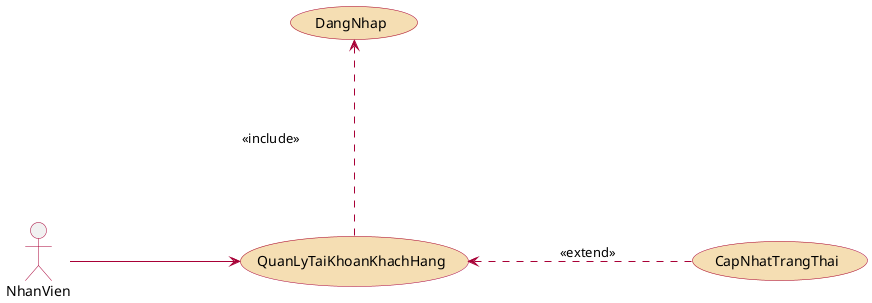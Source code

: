 @startuml
left to right direction
actor NhanVien #line:A80036;
usecase QuanLyTaiKhoanKhachHang #Wheat;line:A80036;
usecase DangNhap #Wheat;line:A80036;
usecase CapNhatTrangThai #Wheat;line:A80036;

NhanVien  --> QuanLyTaiKhoanKhachHang #line:A80036 : \t\t\t\t
QuanLyTaiKhoanKhachHang  .left.>  DangNhap #line:A80036 : \n\n\n\n <<include>> \n\n\n\n
QuanLyTaiKhoanKhachHang  <.down.  CapNhatTrangThai #line:A80036 : \t\t  <<extend>> \t\t
@endum